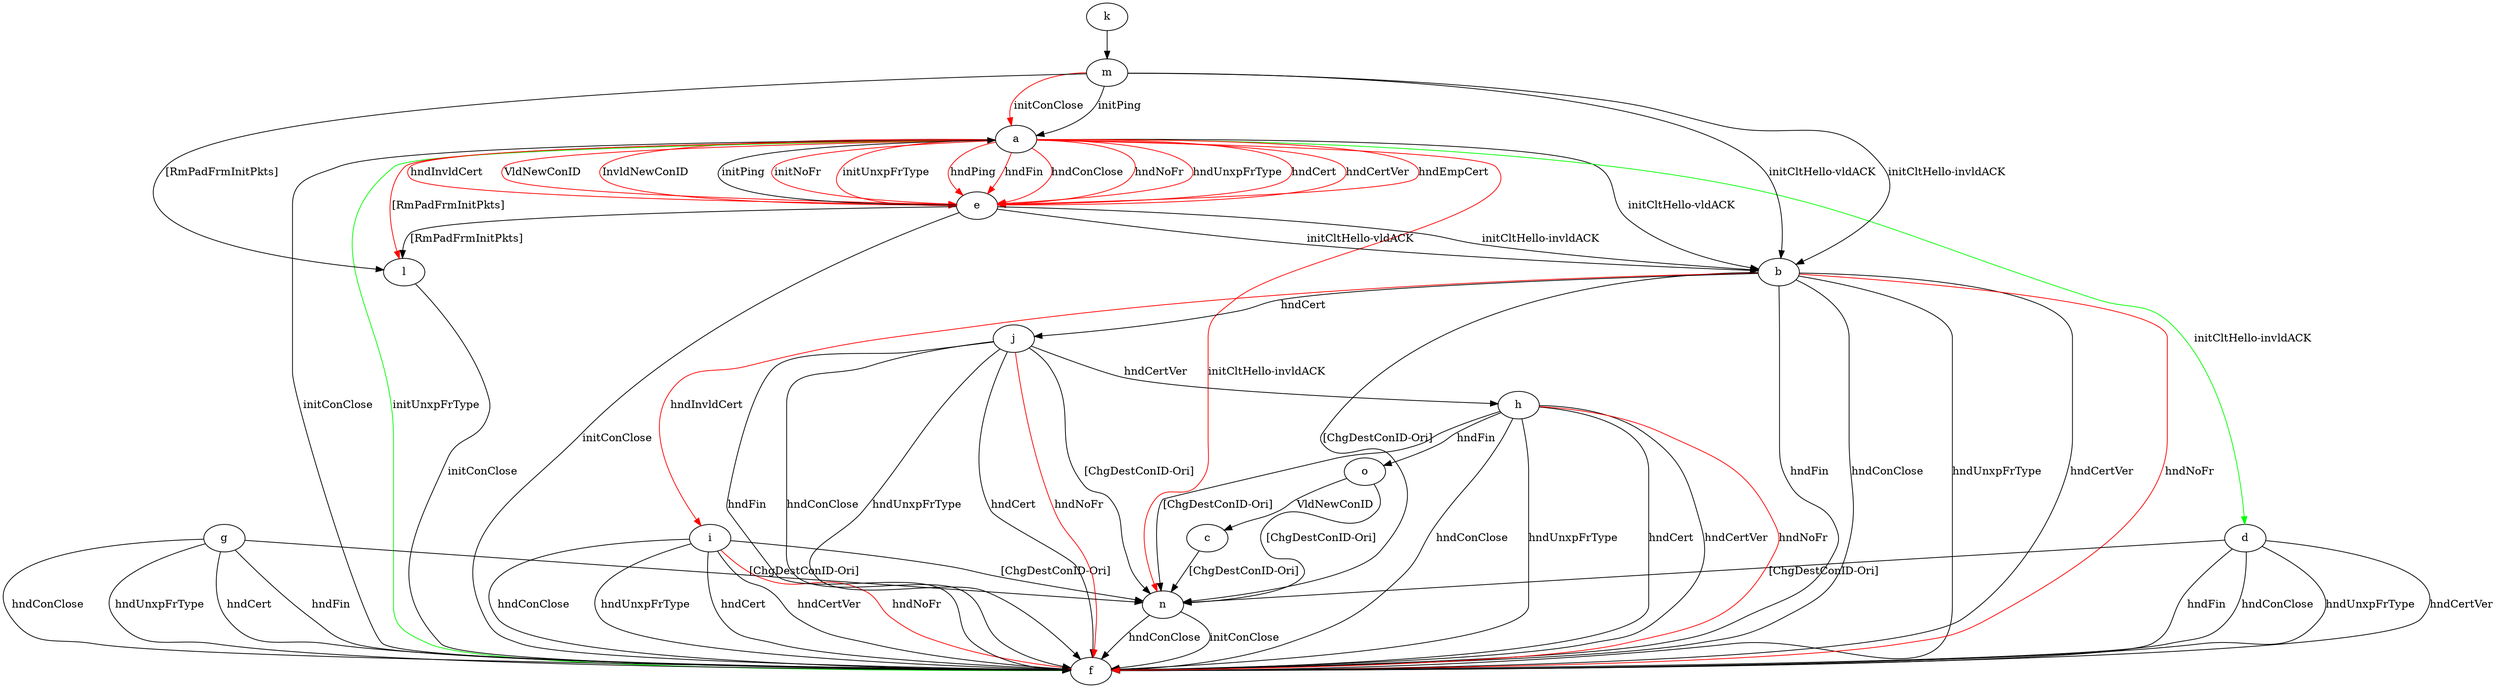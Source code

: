 digraph "" {
	a -> b	[key=0,
		label="initCltHello-vldACK "];
	a -> d	[key=0,
		color=green,
		label="initCltHello-invldACK "];
	a -> e	[key=0,
		color=red,
		label="initNoFr "];
	a -> e	[key=1,
		color=red,
		label="initUnxpFrType "];
	a -> e	[key=2,
		color=red,
		label="hndPing "];
	a -> e	[key=3,
		color=red,
		label="hndFin "];
	a -> e	[key=4,
		color=red,
		label="hndConClose "];
	a -> e	[key=5,
		color=red,
		label="hndNoFr "];
	a -> e	[key=6,
		color=red,
		label="hndUnxpFrType "];
	a -> e	[key=7,
		color=red,
		label="hndCert "];
	a -> e	[key=8,
		color=red,
		label="hndCertVer "];
	a -> e	[key=9,
		color=red,
		label="hndEmpCert "];
	a -> e	[key=10,
		color=red,
		label="hndInvldCert "];
	a -> e	[key=11,
		color=red,
		label="VldNewConID "];
	a -> e	[key=12,
		color=red,
		label="InvldNewConID "];
	a -> f	[key=0,
		label="initConClose "];
	a -> f	[key=1,
		color=green,
		label="initUnxpFrType "];
	a -> l	[key=0,
		color=red,
		label="[RmPadFrmInitPkts] "];
	a -> n	[key=0,
		color=red,
		label="initCltHello-invldACK "];
	b -> f	[key=0,
		label="hndFin "];
	b -> f	[key=1,
		label="hndConClose "];
	b -> f	[key=2,
		label="hndUnxpFrType "];
	b -> f	[key=3,
		label="hndCertVer "];
	b -> f	[key=4,
		color=red,
		label="hndNoFr "];
	b -> i	[key=0,
		color=red,
		label="hndInvldCert "];
	b -> j	[key=0,
		label="hndCert "];
	b -> n	[key=0,
		label="[ChgDestConID-Ori] "];
	c -> n	[key=0,
		label="[ChgDestConID-Ori] "];
	d -> f	[key=0,
		label="hndFin "];
	d -> f	[key=1,
		label="hndConClose "];
	d -> f	[key=2,
		label="hndUnxpFrType "];
	d -> f	[key=3,
		label="hndCertVer "];
	d -> n	[key=0,
		label="[ChgDestConID-Ori] "];
	e -> a	[key=0,
		label="initPing "];
	e -> b	[key=0,
		label="initCltHello-vldACK "];
	e -> b	[key=1,
		label="initCltHello-invldACK "];
	e -> f	[key=0,
		label="initConClose "];
	e -> l	[key=0,
		label="[RmPadFrmInitPkts] "];
	g -> f	[key=0,
		label="hndFin "];
	g -> f	[key=1,
		label="hndConClose "];
	g -> f	[key=2,
		label="hndUnxpFrType "];
	g -> f	[key=3,
		label="hndCert "];
	g -> n	[key=0,
		label="[ChgDestConID-Ori] "];
	h -> f	[key=0,
		label="hndConClose "];
	h -> f	[key=1,
		label="hndUnxpFrType "];
	h -> f	[key=2,
		label="hndCert "];
	h -> f	[key=3,
		label="hndCertVer "];
	h -> f	[key=4,
		color=red,
		label="hndNoFr "];
	h -> n	[key=0,
		label="[ChgDestConID-Ori] "];
	h -> o	[key=0,
		label="hndFin "];
	i -> f	[key=0,
		label="hndConClose "];
	i -> f	[key=1,
		label="hndUnxpFrType "];
	i -> f	[key=2,
		label="hndCert "];
	i -> f	[key=3,
		label="hndCertVer "];
	i -> f	[key=4,
		color=red,
		label="hndNoFr "];
	i -> n	[key=0,
		label="[ChgDestConID-Ori] "];
	j -> f	[key=0,
		label="hndFin "];
	j -> f	[key=1,
		label="hndConClose "];
	j -> f	[key=2,
		label="hndUnxpFrType "];
	j -> f	[key=3,
		label="hndCert "];
	j -> f	[key=4,
		color=red,
		label="hndNoFr "];
	j -> h	[key=0,
		label="hndCertVer "];
	j -> n	[key=0,
		label="[ChgDestConID-Ori] "];
	k -> m	[key=0];
	l -> f	[key=0,
		label="initConClose "];
	m -> a	[key=0,
		label="initPing "];
	m -> a	[key=1,
		color=red,
		label="initConClose "];
	m -> b	[key=0,
		label="initCltHello-vldACK "];
	m -> b	[key=1,
		label="initCltHello-invldACK "];
	m -> l	[key=0,
		label="[RmPadFrmInitPkts] "];
	n -> f	[key=0,
		label="initConClose "];
	n -> f	[key=1,
		label="hndConClose "];
	o -> c	[key=0,
		label="VldNewConID "];
	o -> n	[key=0,
		label="[ChgDestConID-Ori] "];
}
